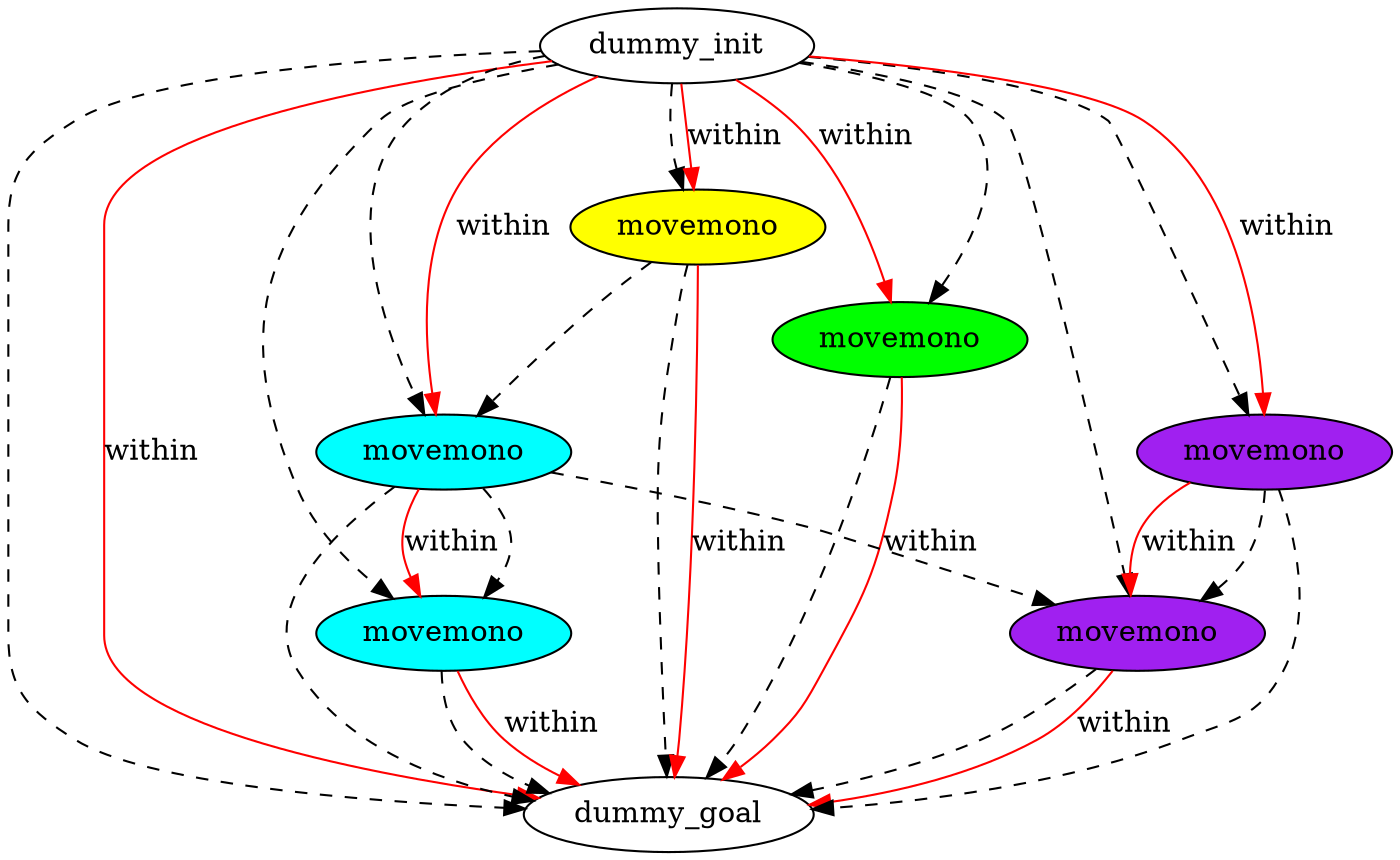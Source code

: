 digraph {
	"3da92764-1b1d-9794-762a-487e8b0ec93a" [label=dummy_init fillcolor=white style=filled]
	"f7826dd7-0858-a3db-ddc0-1df342daa464" [label=dummy_goal fillcolor=white style=filled]
	"3cfb3ce6-d663-7b5f-f02e-b0ff804ac62f" [label=movemono fillcolor=cyan style=filled]
	"ba64ac67-a054-3609-3226-5ded138da5f7" [label=movemono fillcolor=yellow style=filled]
	"d1be4e9b-661e-b8b6-067e-ef54d2caa84c" [label=movemono fillcolor=green style=filled]
	"48919725-d753-93f6-8e94-ddfa12270a33" [label=movemono fillcolor=purple style=filled]
	"0f9cff1e-ec68-1c2d-b29d-7833d9178097" [label=movemono fillcolor=purple style=filled]
	"ad4ffdd1-de6c-9f1e-b8a8-edf58cd3b182" [label=movemono fillcolor=cyan style=filled]
	"3da92764-1b1d-9794-762a-487e8b0ec93a" -> "0f9cff1e-ec68-1c2d-b29d-7833d9178097" [color=black style=dashed]
	"3da92764-1b1d-9794-762a-487e8b0ec93a" -> "d1be4e9b-661e-b8b6-067e-ef54d2caa84c" [color=black style=dashed]
	"ad4ffdd1-de6c-9f1e-b8a8-edf58cd3b182" -> "f7826dd7-0858-a3db-ddc0-1df342daa464" [color=black style=dashed]
	"3da92764-1b1d-9794-762a-487e8b0ec93a" -> "ba64ac67-a054-3609-3226-5ded138da5f7" [color=black style=dashed]
	"3da92764-1b1d-9794-762a-487e8b0ec93a" -> "f7826dd7-0858-a3db-ddc0-1df342daa464" [color=black style=dashed]
	"ba64ac67-a054-3609-3226-5ded138da5f7" -> "ad4ffdd1-de6c-9f1e-b8a8-edf58cd3b182" [color=black style=dashed]
	"ba64ac67-a054-3609-3226-5ded138da5f7" -> "f7826dd7-0858-a3db-ddc0-1df342daa464" [color=black style=dashed]
	"3da92764-1b1d-9794-762a-487e8b0ec93a" -> "ad4ffdd1-de6c-9f1e-b8a8-edf58cd3b182" [color=black style=dashed]
	"0f9cff1e-ec68-1c2d-b29d-7833d9178097" -> "f7826dd7-0858-a3db-ddc0-1df342daa464" [color=black style=dashed]
	"3da92764-1b1d-9794-762a-487e8b0ec93a" -> "48919725-d753-93f6-8e94-ddfa12270a33" [color=black style=dashed]
	"0f9cff1e-ec68-1c2d-b29d-7833d9178097" -> "48919725-d753-93f6-8e94-ddfa12270a33" [color=black style=dashed]
	"3da92764-1b1d-9794-762a-487e8b0ec93a" -> "3cfb3ce6-d663-7b5f-f02e-b0ff804ac62f" [color=black style=dashed]
	"d1be4e9b-661e-b8b6-067e-ef54d2caa84c" -> "f7826dd7-0858-a3db-ddc0-1df342daa464" [color=black style=dashed]
	"3cfb3ce6-d663-7b5f-f02e-b0ff804ac62f" -> "f7826dd7-0858-a3db-ddc0-1df342daa464" [color=black style=dashed]
	"ad4ffdd1-de6c-9f1e-b8a8-edf58cd3b182" -> "3cfb3ce6-d663-7b5f-f02e-b0ff804ac62f" [color=black style=dashed]
	"48919725-d753-93f6-8e94-ddfa12270a33" -> "f7826dd7-0858-a3db-ddc0-1df342daa464" [color=black style=dashed]
	"ad4ffdd1-de6c-9f1e-b8a8-edf58cd3b182" -> "48919725-d753-93f6-8e94-ddfa12270a33" [color=black style=dashed]
	"ba64ac67-a054-3609-3226-5ded138da5f7" -> "f7826dd7-0858-a3db-ddc0-1df342daa464" [label=within color=red]
	"ad4ffdd1-de6c-9f1e-b8a8-edf58cd3b182" -> "3cfb3ce6-d663-7b5f-f02e-b0ff804ac62f" [label=within color=red]
	"3da92764-1b1d-9794-762a-487e8b0ec93a" -> "0f9cff1e-ec68-1c2d-b29d-7833d9178097" [label=within color=red]
	"48919725-d753-93f6-8e94-ddfa12270a33" -> "f7826dd7-0858-a3db-ddc0-1df342daa464" [label=within color=red]
	"d1be4e9b-661e-b8b6-067e-ef54d2caa84c" -> "f7826dd7-0858-a3db-ddc0-1df342daa464" [label=within color=red]
	"0f9cff1e-ec68-1c2d-b29d-7833d9178097" -> "48919725-d753-93f6-8e94-ddfa12270a33" [label=within color=red]
	"3da92764-1b1d-9794-762a-487e8b0ec93a" -> "f7826dd7-0858-a3db-ddc0-1df342daa464" [label=within color=red]
	"3da92764-1b1d-9794-762a-487e8b0ec93a" -> "ad4ffdd1-de6c-9f1e-b8a8-edf58cd3b182" [label=within color=red]
	"3cfb3ce6-d663-7b5f-f02e-b0ff804ac62f" -> "f7826dd7-0858-a3db-ddc0-1df342daa464" [label=within color=red]
	"3da92764-1b1d-9794-762a-487e8b0ec93a" -> "d1be4e9b-661e-b8b6-067e-ef54d2caa84c" [label=within color=red]
	"3da92764-1b1d-9794-762a-487e8b0ec93a" -> "ba64ac67-a054-3609-3226-5ded138da5f7" [label=within color=red]
}
